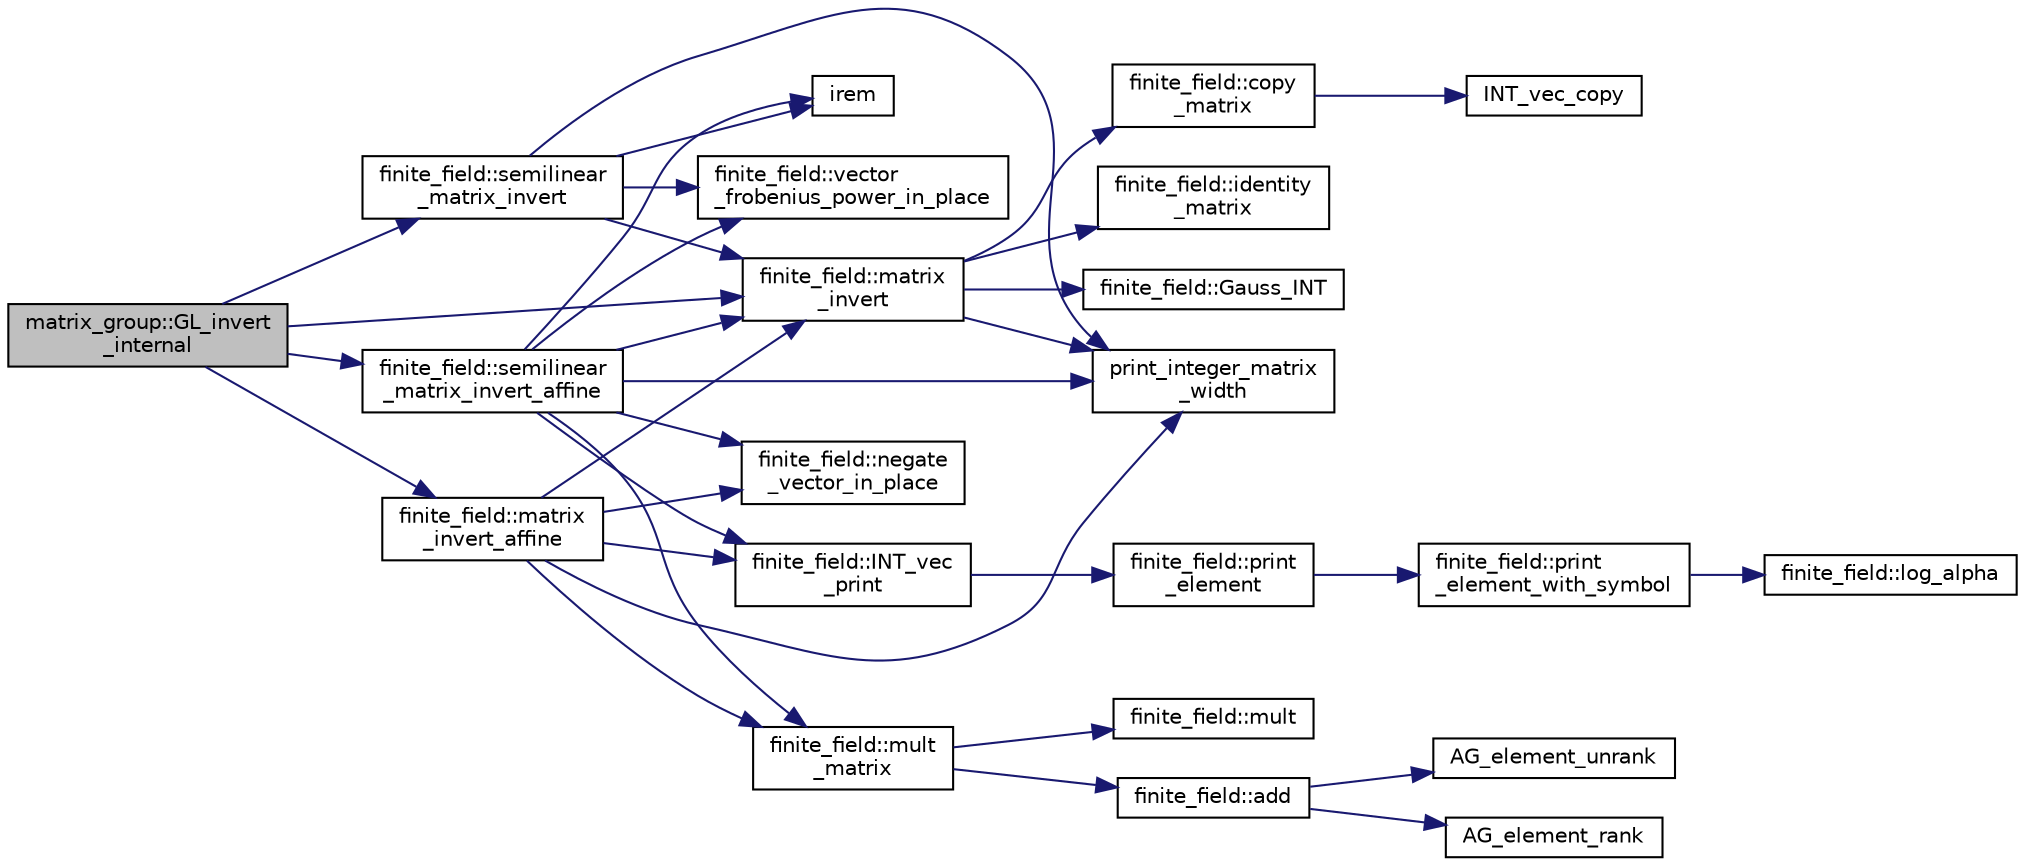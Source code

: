 digraph "matrix_group::GL_invert_internal"
{
  edge [fontname="Helvetica",fontsize="10",labelfontname="Helvetica",labelfontsize="10"];
  node [fontname="Helvetica",fontsize="10",shape=record];
  rankdir="LR";
  Node657 [label="matrix_group::GL_invert\l_internal",height=0.2,width=0.4,color="black", fillcolor="grey75", style="filled", fontcolor="black"];
  Node657 -> Node658 [color="midnightblue",fontsize="10",style="solid",fontname="Helvetica"];
  Node658 [label="finite_field::semilinear\l_matrix_invert",height=0.2,width=0.4,color="black", fillcolor="white", style="filled",URL="$df/d5a/classfinite__field.html#a940fec6a9c31b10eed2e8d37c5472d93"];
  Node658 -> Node659 [color="midnightblue",fontsize="10",style="solid",fontname="Helvetica"];
  Node659 [label="print_integer_matrix\l_width",height=0.2,width=0.4,color="black", fillcolor="white", style="filled",URL="$d5/db4/io__and__os_8h.html#aa78f3e73fc2179251bd15adbcc31573f"];
  Node658 -> Node660 [color="midnightblue",fontsize="10",style="solid",fontname="Helvetica"];
  Node660 [label="finite_field::matrix\l_invert",height=0.2,width=0.4,color="black", fillcolor="white", style="filled",URL="$df/d5a/classfinite__field.html#a4c017c0edc20fefef3da0db4ef4248f7"];
  Node660 -> Node659 [color="midnightblue",fontsize="10",style="solid",fontname="Helvetica"];
  Node660 -> Node661 [color="midnightblue",fontsize="10",style="solid",fontname="Helvetica"];
  Node661 [label="finite_field::copy\l_matrix",height=0.2,width=0.4,color="black", fillcolor="white", style="filled",URL="$df/d5a/classfinite__field.html#a2bfe6d4feabc4f27d253c7702ef9b8cb"];
  Node661 -> Node662 [color="midnightblue",fontsize="10",style="solid",fontname="Helvetica"];
  Node662 [label="INT_vec_copy",height=0.2,width=0.4,color="black", fillcolor="white", style="filled",URL="$df/dbf/sajeeb_8_c.html#ac2d875e27e009af6ec04d17254d11075"];
  Node660 -> Node663 [color="midnightblue",fontsize="10",style="solid",fontname="Helvetica"];
  Node663 [label="finite_field::identity\l_matrix",height=0.2,width=0.4,color="black", fillcolor="white", style="filled",URL="$df/d5a/classfinite__field.html#a4688997f80b8721560bccec986c23413"];
  Node660 -> Node664 [color="midnightblue",fontsize="10",style="solid",fontname="Helvetica"];
  Node664 [label="finite_field::Gauss_INT",height=0.2,width=0.4,color="black", fillcolor="white", style="filled",URL="$df/d5a/classfinite__field.html#adb676d2e80341b53751326e3a58beb11"];
  Node658 -> Node665 [color="midnightblue",fontsize="10",style="solid",fontname="Helvetica"];
  Node665 [label="finite_field::vector\l_frobenius_power_in_place",height=0.2,width=0.4,color="black", fillcolor="white", style="filled",URL="$df/d5a/classfinite__field.html#ab56074024300775d943c7943d845df91"];
  Node658 -> Node666 [color="midnightblue",fontsize="10",style="solid",fontname="Helvetica"];
  Node666 [label="irem",height=0.2,width=0.4,color="black", fillcolor="white", style="filled",URL="$de/dc5/algebra__and__number__theory_8h.html#ae753505dbf1e3a9adaaf2f0893dd8c6c"];
  Node657 -> Node660 [color="midnightblue",fontsize="10",style="solid",fontname="Helvetica"];
  Node657 -> Node667 [color="midnightblue",fontsize="10",style="solid",fontname="Helvetica"];
  Node667 [label="finite_field::semilinear\l_matrix_invert_affine",height=0.2,width=0.4,color="black", fillcolor="white", style="filled",URL="$df/d5a/classfinite__field.html#a23db70e745bf22d230da684440e1fc59"];
  Node667 -> Node659 [color="midnightblue",fontsize="10",style="solid",fontname="Helvetica"];
  Node667 -> Node668 [color="midnightblue",fontsize="10",style="solid",fontname="Helvetica"];
  Node668 [label="finite_field::INT_vec\l_print",height=0.2,width=0.4,color="black", fillcolor="white", style="filled",URL="$df/d5a/classfinite__field.html#a9c33a61dedc197e37b014b6f8dc07f06"];
  Node668 -> Node669 [color="midnightblue",fontsize="10",style="solid",fontname="Helvetica"];
  Node669 [label="finite_field::print\l_element",height=0.2,width=0.4,color="black", fillcolor="white", style="filled",URL="$df/d5a/classfinite__field.html#ab7d1f59c043d7696b8b47c92d0fedad5"];
  Node669 -> Node670 [color="midnightblue",fontsize="10",style="solid",fontname="Helvetica"];
  Node670 [label="finite_field::print\l_element_with_symbol",height=0.2,width=0.4,color="black", fillcolor="white", style="filled",URL="$df/d5a/classfinite__field.html#aa0180c961aa4a0a8934cb4dc82e38a4d"];
  Node670 -> Node671 [color="midnightblue",fontsize="10",style="solid",fontname="Helvetica"];
  Node671 [label="finite_field::log_alpha",height=0.2,width=0.4,color="black", fillcolor="white", style="filled",URL="$df/d5a/classfinite__field.html#a446a83ae0d281ddf44215626f0097305"];
  Node667 -> Node660 [color="midnightblue",fontsize="10",style="solid",fontname="Helvetica"];
  Node667 -> Node666 [color="midnightblue",fontsize="10",style="solid",fontname="Helvetica"];
  Node667 -> Node665 [color="midnightblue",fontsize="10",style="solid",fontname="Helvetica"];
  Node667 -> Node672 [color="midnightblue",fontsize="10",style="solid",fontname="Helvetica"];
  Node672 [label="finite_field::mult\l_matrix",height=0.2,width=0.4,color="black", fillcolor="white", style="filled",URL="$df/d5a/classfinite__field.html#a48517f15dfd7b21c37e0975855f1ada2"];
  Node672 -> Node673 [color="midnightblue",fontsize="10",style="solid",fontname="Helvetica"];
  Node673 [label="finite_field::add",height=0.2,width=0.4,color="black", fillcolor="white", style="filled",URL="$df/d5a/classfinite__field.html#a8f12328a27500f3c7be0c849ebbc9d14"];
  Node673 -> Node674 [color="midnightblue",fontsize="10",style="solid",fontname="Helvetica"];
  Node674 [label="AG_element_unrank",height=0.2,width=0.4,color="black", fillcolor="white", style="filled",URL="$d4/d67/geometry_8h.html#a4a33b86c87b2879b97cfa1327abe2885"];
  Node673 -> Node675 [color="midnightblue",fontsize="10",style="solid",fontname="Helvetica"];
  Node675 [label="AG_element_rank",height=0.2,width=0.4,color="black", fillcolor="white", style="filled",URL="$d4/d67/geometry_8h.html#ab2ac908d07dd8038fd996e26bdc75c17"];
  Node672 -> Node676 [color="midnightblue",fontsize="10",style="solid",fontname="Helvetica"];
  Node676 [label="finite_field::mult",height=0.2,width=0.4,color="black", fillcolor="white", style="filled",URL="$df/d5a/classfinite__field.html#a24fb5917aa6d4d656fd855b7f44a13b0"];
  Node667 -> Node677 [color="midnightblue",fontsize="10",style="solid",fontname="Helvetica"];
  Node677 [label="finite_field::negate\l_vector_in_place",height=0.2,width=0.4,color="black", fillcolor="white", style="filled",URL="$df/d5a/classfinite__field.html#ad6a305338cfff6d22353ac03c5cd5e03"];
  Node657 -> Node678 [color="midnightblue",fontsize="10",style="solid",fontname="Helvetica"];
  Node678 [label="finite_field::matrix\l_invert_affine",height=0.2,width=0.4,color="black", fillcolor="white", style="filled",URL="$df/d5a/classfinite__field.html#a716c202ca9fcee1911e330f4a5bdba38"];
  Node678 -> Node659 [color="midnightblue",fontsize="10",style="solid",fontname="Helvetica"];
  Node678 -> Node668 [color="midnightblue",fontsize="10",style="solid",fontname="Helvetica"];
  Node678 -> Node660 [color="midnightblue",fontsize="10",style="solid",fontname="Helvetica"];
  Node678 -> Node672 [color="midnightblue",fontsize="10",style="solid",fontname="Helvetica"];
  Node678 -> Node677 [color="midnightblue",fontsize="10",style="solid",fontname="Helvetica"];
}
